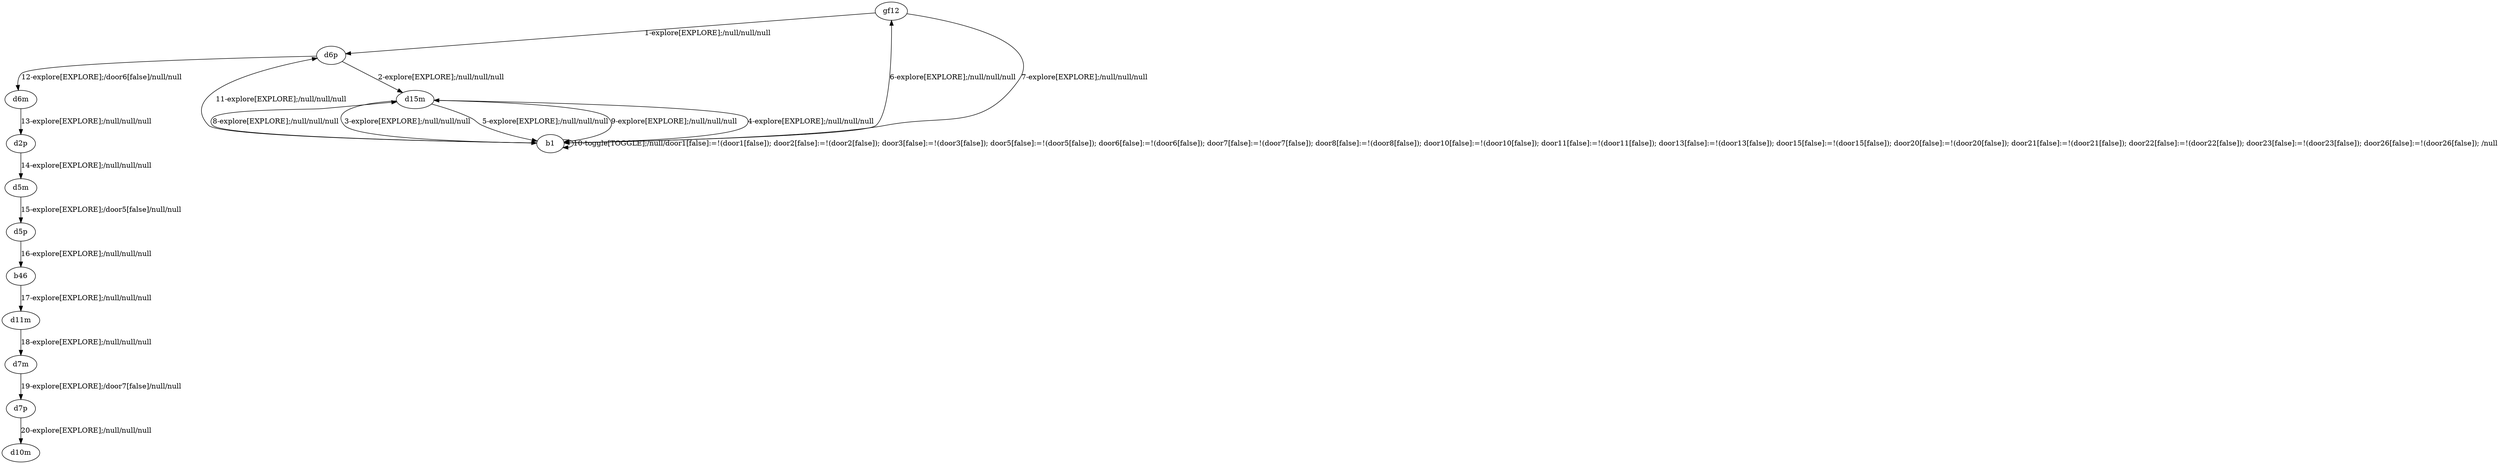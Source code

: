 # Total number of goals covered by this test: 1
# b46 --> d11m

digraph g {
"gf12" -> "d6p" [label = "1-explore[EXPLORE];/null/null/null"];
"d6p" -> "d15m" [label = "2-explore[EXPLORE];/null/null/null"];
"d15m" -> "b1" [label = "3-explore[EXPLORE];/null/null/null"];
"b1" -> "d15m" [label = "4-explore[EXPLORE];/null/null/null"];
"d15m" -> "b1" [label = "5-explore[EXPLORE];/null/null/null"];
"b1" -> "gf12" [label = "6-explore[EXPLORE];/null/null/null"];
"gf12" -> "b1" [label = "7-explore[EXPLORE];/null/null/null"];
"b1" -> "d15m" [label = "8-explore[EXPLORE];/null/null/null"];
"d15m" -> "b1" [label = "9-explore[EXPLORE];/null/null/null"];
"b1" -> "b1" [label = "10-toggle[TOGGLE];/null/door1[false]:=!(door1[false]); door2[false]:=!(door2[false]); door3[false]:=!(door3[false]); door5[false]:=!(door5[false]); door6[false]:=!(door6[false]); door7[false]:=!(door7[false]); door8[false]:=!(door8[false]); door10[false]:=!(door10[false]); door11[false]:=!(door11[false]); door13[false]:=!(door13[false]); door15[false]:=!(door15[false]); door20[false]:=!(door20[false]); door21[false]:=!(door21[false]); door22[false]:=!(door22[false]); door23[false]:=!(door23[false]); door26[false]:=!(door26[false]); /null"];
"b1" -> "d6p" [label = "11-explore[EXPLORE];/null/null/null"];
"d6p" -> "d6m" [label = "12-explore[EXPLORE];/door6[false]/null/null"];
"d6m" -> "d2p" [label = "13-explore[EXPLORE];/null/null/null"];
"d2p" -> "d5m" [label = "14-explore[EXPLORE];/null/null/null"];
"d5m" -> "d5p" [label = "15-explore[EXPLORE];/door5[false]/null/null"];
"d5p" -> "b46" [label = "16-explore[EXPLORE];/null/null/null"];
"b46" -> "d11m" [label = "17-explore[EXPLORE];/null/null/null"];
"d11m" -> "d7m" [label = "18-explore[EXPLORE];/null/null/null"];
"d7m" -> "d7p" [label = "19-explore[EXPLORE];/door7[false]/null/null"];
"d7p" -> "d10m" [label = "20-explore[EXPLORE];/null/null/null"];
}